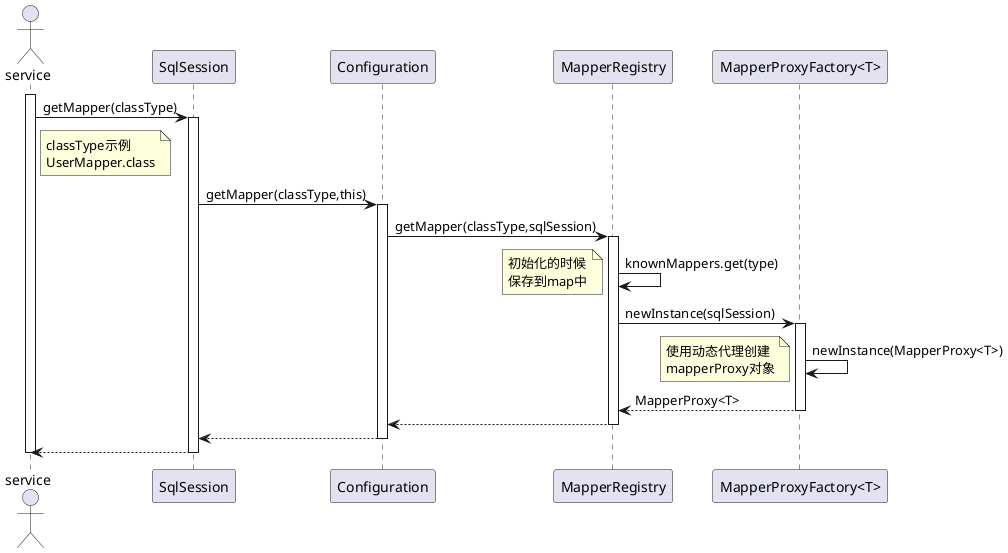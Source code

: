 @startuml
actor  service
activate service
service -> SqlSession: getMapper(classType)
note right of service:classType示例\nUserMapper.class
activate SqlSession
SqlSession -> Configuration: getMapper(classType,this)
activate Configuration
Configuration -> MapperRegistry: getMapper(classType,sqlSession)
activate MapperRegistry
MapperRegistry -> MapperRegistry: knownMappers.get(type)
note left:初始化的时候\n保存到map中

MapperRegistry -> "MapperProxyFactory<T>": newInstance(sqlSession)
activate "MapperProxyFactory<T>"
"MapperProxyFactory<T>" -> "MapperProxyFactory<T>":newInstance(MapperProxy<T>)
note left:使用动态代理创建\nmapperProxy对象
MapperRegistry <-- "MapperProxyFactory<T>": MapperProxy<T>
deactivate "MapperProxyFactory<T>"
Configuration <-- MapperRegistry
deactivate MapperRegistry
SqlSession <-- Configuration
deactivate Configuration
service <-- SqlSession
deactivate SqlSession
deactivate service
@enduml